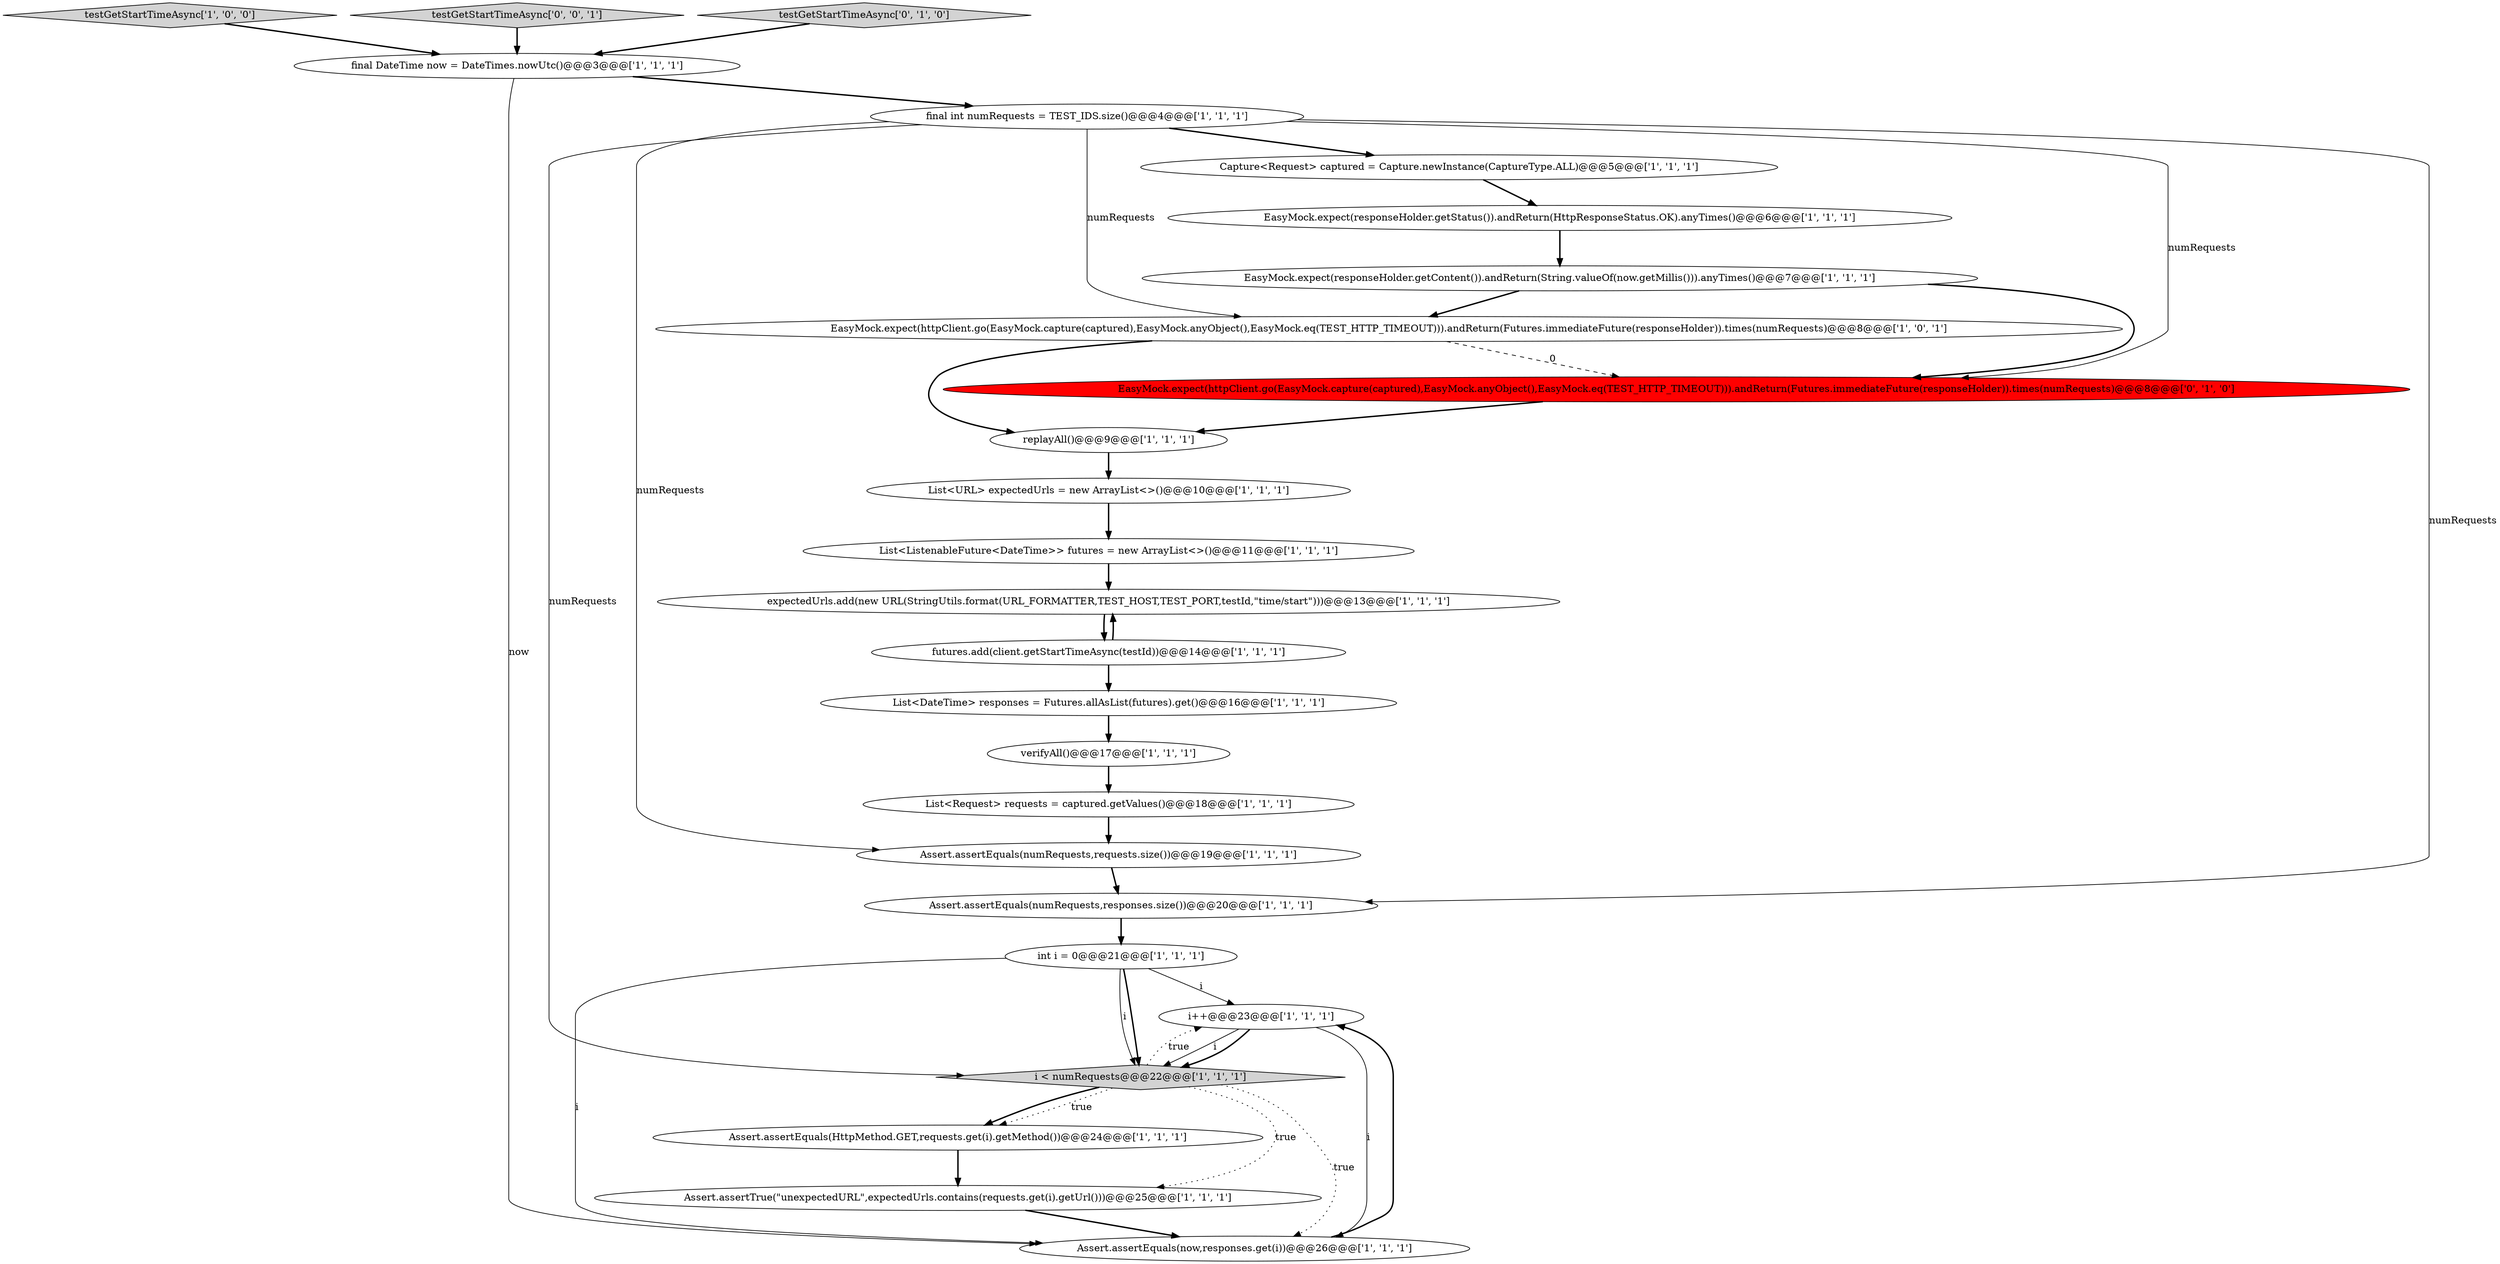 digraph {
8 [style = filled, label = "verifyAll()@@@17@@@['1', '1', '1']", fillcolor = white, shape = ellipse image = "AAA0AAABBB1BBB"];
23 [style = filled, label = "EasyMock.expect(httpClient.go(EasyMock.capture(captured),EasyMock.anyObject(),EasyMock.eq(TEST_HTTP_TIMEOUT))).andReturn(Futures.immediateFuture(responseHolder)).times(numRequests)@@@8@@@['0', '1', '0']", fillcolor = red, shape = ellipse image = "AAA1AAABBB2BBB"];
9 [style = filled, label = "i++@@@23@@@['1', '1', '1']", fillcolor = white, shape = ellipse image = "AAA0AAABBB1BBB"];
18 [style = filled, label = "EasyMock.expect(responseHolder.getContent()).andReturn(String.valueOf(now.getMillis())).anyTimes()@@@7@@@['1', '1', '1']", fillcolor = white, shape = ellipse image = "AAA0AAABBB1BBB"];
10 [style = filled, label = "testGetStartTimeAsync['1', '0', '0']", fillcolor = lightgray, shape = diamond image = "AAA0AAABBB1BBB"];
7 [style = filled, label = "List<ListenableFuture<DateTime>> futures = new ArrayList<>()@@@11@@@['1', '1', '1']", fillcolor = white, shape = ellipse image = "AAA0AAABBB1BBB"];
2 [style = filled, label = "expectedUrls.add(new URL(StringUtils.format(URL_FORMATTER,TEST_HOST,TEST_PORT,testId,\"time/start\")))@@@13@@@['1', '1', '1']", fillcolor = white, shape = ellipse image = "AAA0AAABBB1BBB"];
19 [style = filled, label = "EasyMock.expect(httpClient.go(EasyMock.capture(captured),EasyMock.anyObject(),EasyMock.eq(TEST_HTTP_TIMEOUT))).andReturn(Futures.immediateFuture(responseHolder)).times(numRequests)@@@8@@@['1', '0', '1']", fillcolor = white, shape = ellipse image = "AAA0AAABBB1BBB"];
14 [style = filled, label = "i < numRequests@@@22@@@['1', '1', '1']", fillcolor = lightgray, shape = diamond image = "AAA0AAABBB1BBB"];
3 [style = filled, label = "List<Request> requests = captured.getValues()@@@18@@@['1', '1', '1']", fillcolor = white, shape = ellipse image = "AAA0AAABBB1BBB"];
16 [style = filled, label = "Assert.assertEquals(HttpMethod.GET,requests.get(i).getMethod())@@@24@@@['1', '1', '1']", fillcolor = white, shape = ellipse image = "AAA0AAABBB1BBB"];
12 [style = filled, label = "Assert.assertEquals(now,responses.get(i))@@@26@@@['1', '1', '1']", fillcolor = white, shape = ellipse image = "AAA0AAABBB1BBB"];
11 [style = filled, label = "int i = 0@@@21@@@['1', '1', '1']", fillcolor = white, shape = ellipse image = "AAA0AAABBB1BBB"];
17 [style = filled, label = "EasyMock.expect(responseHolder.getStatus()).andReturn(HttpResponseStatus.OK).anyTimes()@@@6@@@['1', '1', '1']", fillcolor = white, shape = ellipse image = "AAA0AAABBB1BBB"];
22 [style = filled, label = "futures.add(client.getStartTimeAsync(testId))@@@14@@@['1', '1', '1']", fillcolor = white, shape = ellipse image = "AAA0AAABBB1BBB"];
25 [style = filled, label = "testGetStartTimeAsync['0', '0', '1']", fillcolor = lightgray, shape = diamond image = "AAA0AAABBB3BBB"];
0 [style = filled, label = "List<DateTime> responses = Futures.allAsList(futures).get()@@@16@@@['1', '1', '1']", fillcolor = white, shape = ellipse image = "AAA0AAABBB1BBB"];
24 [style = filled, label = "testGetStartTimeAsync['0', '1', '0']", fillcolor = lightgray, shape = diamond image = "AAA0AAABBB2BBB"];
1 [style = filled, label = "final int numRequests = TEST_IDS.size()@@@4@@@['1', '1', '1']", fillcolor = white, shape = ellipse image = "AAA0AAABBB1BBB"];
5 [style = filled, label = "Assert.assertTrue(\"unexpectedURL\",expectedUrls.contains(requests.get(i).getUrl()))@@@25@@@['1', '1', '1']", fillcolor = white, shape = ellipse image = "AAA0AAABBB1BBB"];
4 [style = filled, label = "final DateTime now = DateTimes.nowUtc()@@@3@@@['1', '1', '1']", fillcolor = white, shape = ellipse image = "AAA0AAABBB1BBB"];
6 [style = filled, label = "replayAll()@@@9@@@['1', '1', '1']", fillcolor = white, shape = ellipse image = "AAA0AAABBB1BBB"];
13 [style = filled, label = "Capture<Request> captured = Capture.newInstance(CaptureType.ALL)@@@5@@@['1', '1', '1']", fillcolor = white, shape = ellipse image = "AAA0AAABBB1BBB"];
21 [style = filled, label = "List<URL> expectedUrls = new ArrayList<>()@@@10@@@['1', '1', '1']", fillcolor = white, shape = ellipse image = "AAA0AAABBB1BBB"];
20 [style = filled, label = "Assert.assertEquals(numRequests,requests.size())@@@19@@@['1', '1', '1']", fillcolor = white, shape = ellipse image = "AAA0AAABBB1BBB"];
15 [style = filled, label = "Assert.assertEquals(numRequests,responses.size())@@@20@@@['1', '1', '1']", fillcolor = white, shape = ellipse image = "AAA0AAABBB1BBB"];
14->16 [style = bold, label=""];
9->14 [style = solid, label="i"];
22->2 [style = bold, label=""];
18->23 [style = bold, label=""];
14->12 [style = dotted, label="true"];
11->14 [style = bold, label=""];
6->21 [style = bold, label=""];
1->15 [style = solid, label="numRequests"];
8->3 [style = bold, label=""];
9->12 [style = solid, label="i"];
18->19 [style = bold, label=""];
1->20 [style = solid, label="numRequests"];
25->4 [style = bold, label=""];
11->9 [style = solid, label="i"];
19->6 [style = bold, label=""];
12->9 [style = bold, label=""];
1->13 [style = bold, label=""];
1->14 [style = solid, label="numRequests"];
14->16 [style = dotted, label="true"];
13->17 [style = bold, label=""];
3->20 [style = bold, label=""];
24->4 [style = bold, label=""];
1->19 [style = solid, label="numRequests"];
1->23 [style = solid, label="numRequests"];
22->0 [style = bold, label=""];
15->11 [style = bold, label=""];
11->12 [style = solid, label="i"];
14->5 [style = dotted, label="true"];
5->12 [style = bold, label=""];
19->23 [style = dashed, label="0"];
7->2 [style = bold, label=""];
23->6 [style = bold, label=""];
0->8 [style = bold, label=""];
11->14 [style = solid, label="i"];
9->14 [style = bold, label=""];
10->4 [style = bold, label=""];
16->5 [style = bold, label=""];
21->7 [style = bold, label=""];
4->12 [style = solid, label="now"];
4->1 [style = bold, label=""];
14->9 [style = dotted, label="true"];
2->22 [style = bold, label=""];
20->15 [style = bold, label=""];
17->18 [style = bold, label=""];
}
